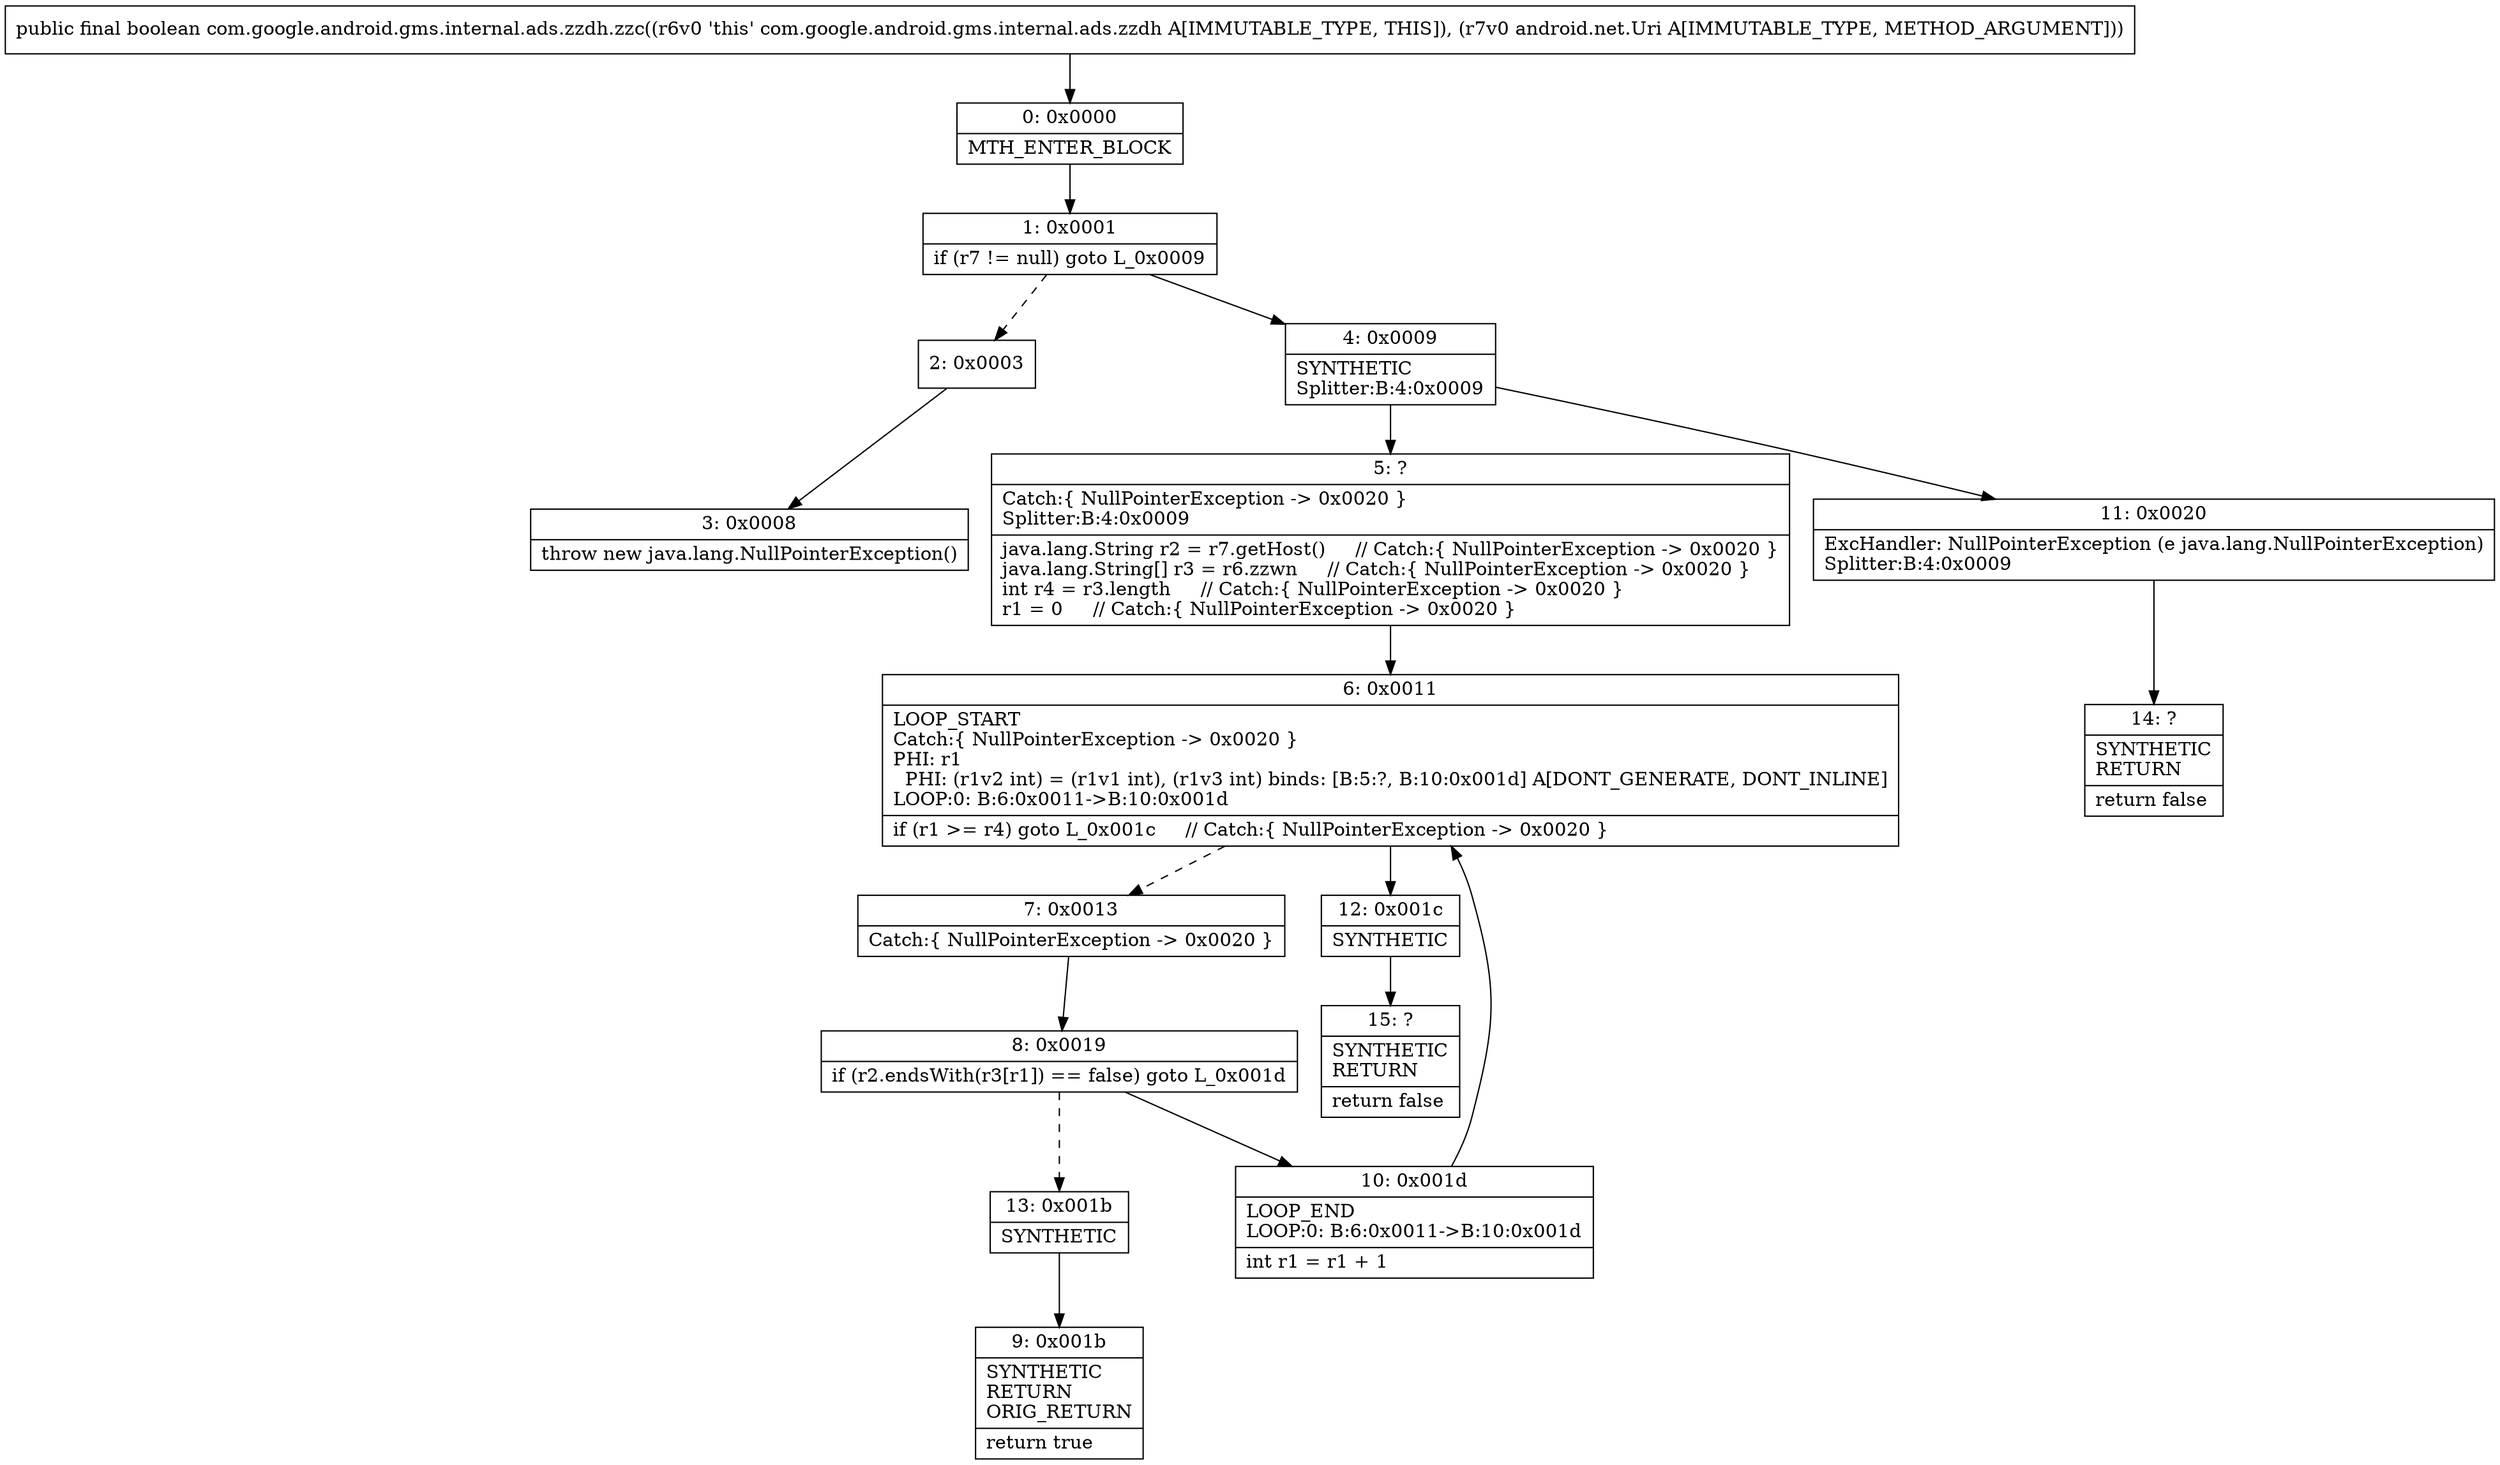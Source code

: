 digraph "CFG forcom.google.android.gms.internal.ads.zzdh.zzc(Landroid\/net\/Uri;)Z" {
Node_0 [shape=record,label="{0\:\ 0x0000|MTH_ENTER_BLOCK\l}"];
Node_1 [shape=record,label="{1\:\ 0x0001|if (r7 != null) goto L_0x0009\l}"];
Node_2 [shape=record,label="{2\:\ 0x0003}"];
Node_3 [shape=record,label="{3\:\ 0x0008|throw new java.lang.NullPointerException()\l}"];
Node_4 [shape=record,label="{4\:\ 0x0009|SYNTHETIC\lSplitter:B:4:0x0009\l}"];
Node_5 [shape=record,label="{5\:\ ?|Catch:\{ NullPointerException \-\> 0x0020 \}\lSplitter:B:4:0x0009\l|java.lang.String r2 = r7.getHost()     \/\/ Catch:\{ NullPointerException \-\> 0x0020 \}\ljava.lang.String[] r3 = r6.zzwn     \/\/ Catch:\{ NullPointerException \-\> 0x0020 \}\lint r4 = r3.length     \/\/ Catch:\{ NullPointerException \-\> 0x0020 \}\lr1 = 0     \/\/ Catch:\{ NullPointerException \-\> 0x0020 \}\l}"];
Node_6 [shape=record,label="{6\:\ 0x0011|LOOP_START\lCatch:\{ NullPointerException \-\> 0x0020 \}\lPHI: r1 \l  PHI: (r1v2 int) = (r1v1 int), (r1v3 int) binds: [B:5:?, B:10:0x001d] A[DONT_GENERATE, DONT_INLINE]\lLOOP:0: B:6:0x0011\-\>B:10:0x001d\l|if (r1 \>= r4) goto L_0x001c     \/\/ Catch:\{ NullPointerException \-\> 0x0020 \}\l}"];
Node_7 [shape=record,label="{7\:\ 0x0013|Catch:\{ NullPointerException \-\> 0x0020 \}\l}"];
Node_8 [shape=record,label="{8\:\ 0x0019|if (r2.endsWith(r3[r1]) == false) goto L_0x001d\l}"];
Node_9 [shape=record,label="{9\:\ 0x001b|SYNTHETIC\lRETURN\lORIG_RETURN\l|return true\l}"];
Node_10 [shape=record,label="{10\:\ 0x001d|LOOP_END\lLOOP:0: B:6:0x0011\-\>B:10:0x001d\l|int r1 = r1 + 1\l}"];
Node_11 [shape=record,label="{11\:\ 0x0020|ExcHandler: NullPointerException (e java.lang.NullPointerException)\lSplitter:B:4:0x0009\l}"];
Node_12 [shape=record,label="{12\:\ 0x001c|SYNTHETIC\l}"];
Node_13 [shape=record,label="{13\:\ 0x001b|SYNTHETIC\l}"];
Node_14 [shape=record,label="{14\:\ ?|SYNTHETIC\lRETURN\l|return false\l}"];
Node_15 [shape=record,label="{15\:\ ?|SYNTHETIC\lRETURN\l|return false\l}"];
MethodNode[shape=record,label="{public final boolean com.google.android.gms.internal.ads.zzdh.zzc((r6v0 'this' com.google.android.gms.internal.ads.zzdh A[IMMUTABLE_TYPE, THIS]), (r7v0 android.net.Uri A[IMMUTABLE_TYPE, METHOD_ARGUMENT])) }"];
MethodNode -> Node_0;
Node_0 -> Node_1;
Node_1 -> Node_2[style=dashed];
Node_1 -> Node_4;
Node_2 -> Node_3;
Node_4 -> Node_5;
Node_4 -> Node_11;
Node_5 -> Node_6;
Node_6 -> Node_7[style=dashed];
Node_6 -> Node_12;
Node_7 -> Node_8;
Node_8 -> Node_10;
Node_8 -> Node_13[style=dashed];
Node_10 -> Node_6;
Node_11 -> Node_14;
Node_12 -> Node_15;
Node_13 -> Node_9;
}

